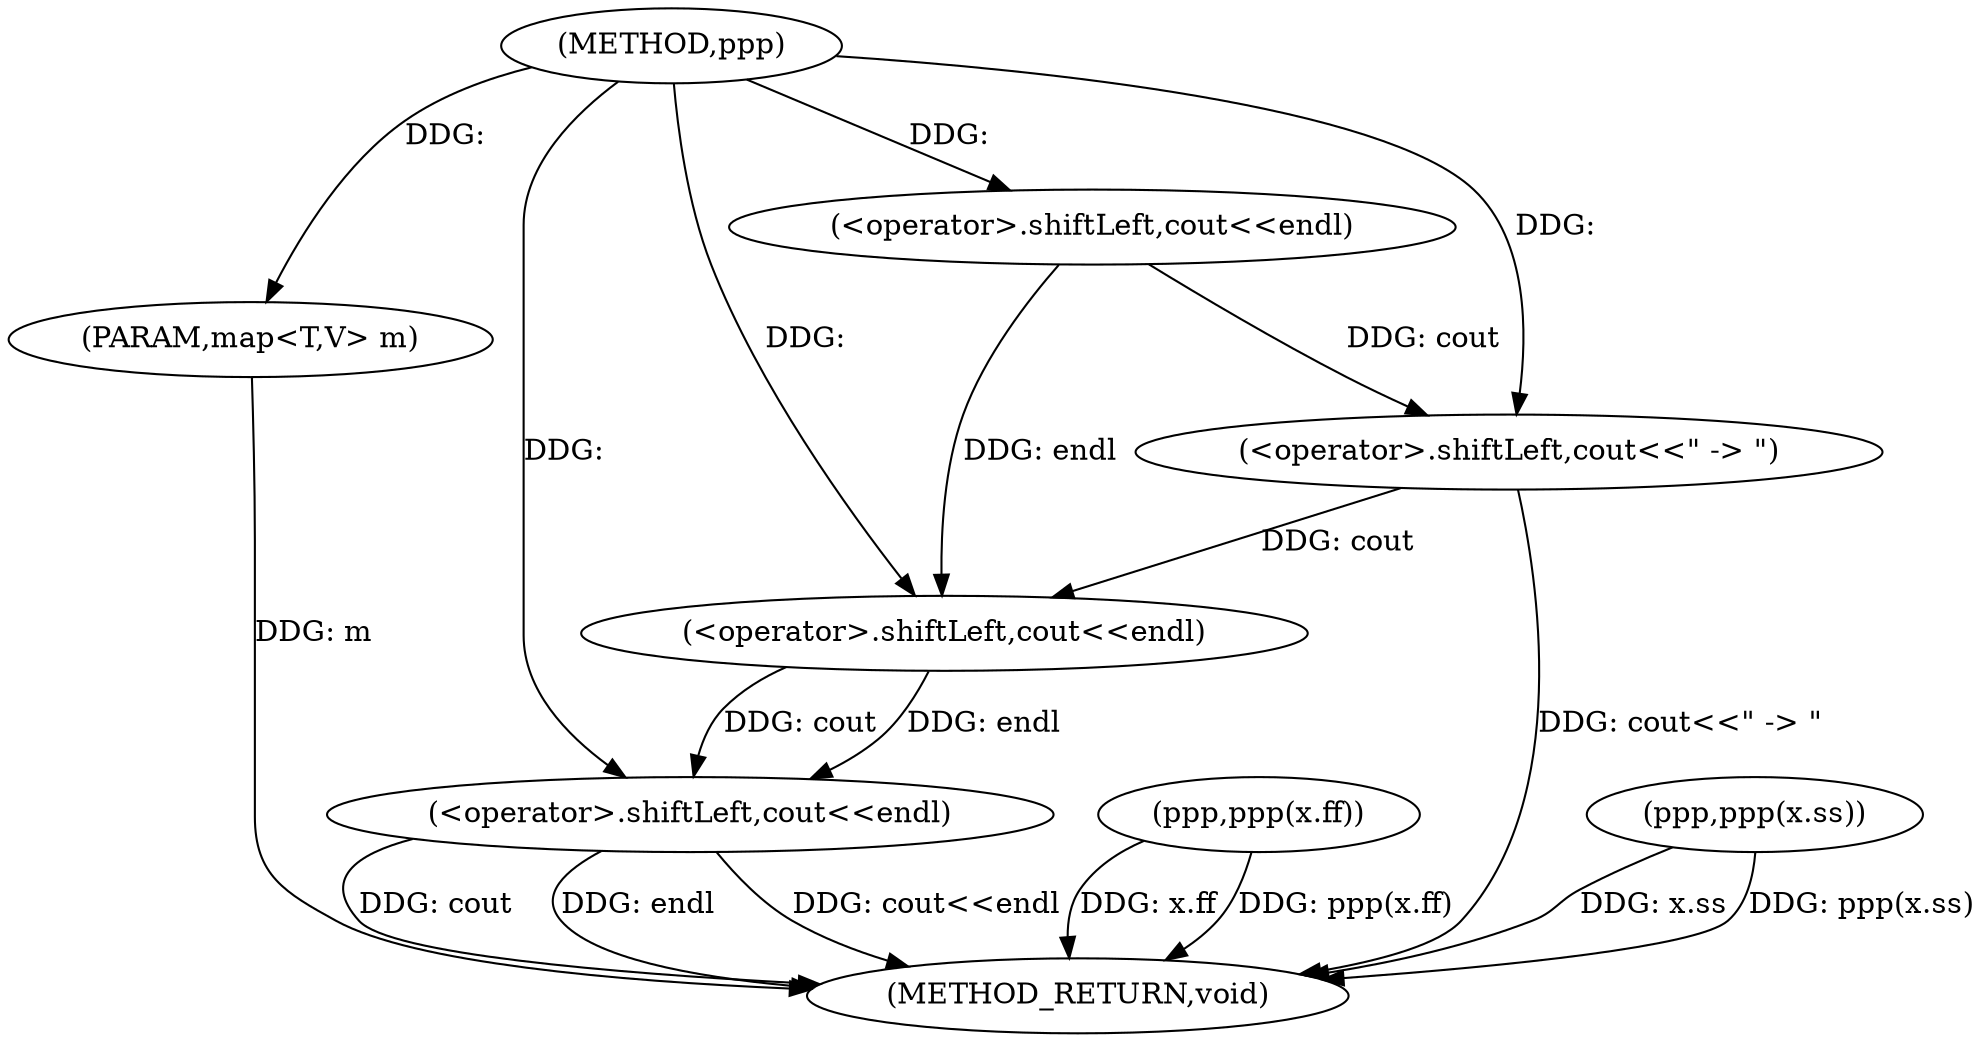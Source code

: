 digraph "ppp" {  
"1000225" [label = "(METHOD,ppp)" ]
"1000250" [label = "(METHOD_RETURN,void)" ]
"1000226" [label = "(PARAM,map<T,V> m)" ]
"1000228" [label = "(<operator>.shiftLeft,cout<<endl)" ]
"1000247" [label = "(<operator>.shiftLeft,cout<<endl)" ]
"1000233" [label = "(ppp,ppp(x.ff))" ]
"1000237" [label = "(<operator>.shiftLeft,cout<<\" -> \")" ]
"1000240" [label = "(ppp,ppp(x.ss))" ]
"1000244" [label = "(<operator>.shiftLeft,cout<<endl)" ]
  "1000226" -> "1000250"  [ label = "DDG: m"] 
  "1000233" -> "1000250"  [ label = "DDG: x.ff"] 
  "1000233" -> "1000250"  [ label = "DDG: ppp(x.ff)"] 
  "1000237" -> "1000250"  [ label = "DDG: cout<<\" -> \""] 
  "1000240" -> "1000250"  [ label = "DDG: x.ss"] 
  "1000240" -> "1000250"  [ label = "DDG: ppp(x.ss)"] 
  "1000247" -> "1000250"  [ label = "DDG: cout"] 
  "1000247" -> "1000250"  [ label = "DDG: endl"] 
  "1000247" -> "1000250"  [ label = "DDG: cout<<endl"] 
  "1000225" -> "1000226"  [ label = "DDG: "] 
  "1000225" -> "1000228"  [ label = "DDG: "] 
  "1000244" -> "1000247"  [ label = "DDG: cout"] 
  "1000225" -> "1000247"  [ label = "DDG: "] 
  "1000244" -> "1000247"  [ label = "DDG: endl"] 
  "1000228" -> "1000237"  [ label = "DDG: cout"] 
  "1000225" -> "1000237"  [ label = "DDG: "] 
  "1000237" -> "1000244"  [ label = "DDG: cout"] 
  "1000225" -> "1000244"  [ label = "DDG: "] 
  "1000228" -> "1000244"  [ label = "DDG: endl"] 
}
